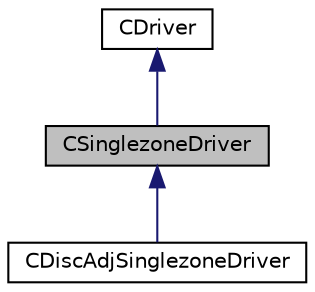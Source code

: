 digraph "CSinglezoneDriver"
{
 // LATEX_PDF_SIZE
  edge [fontname="Helvetica",fontsize="10",labelfontname="Helvetica",labelfontsize="10"];
  node [fontname="Helvetica",fontsize="10",shape=record];
  Node1 [label="CSinglezoneDriver",height=0.2,width=0.4,color="black", fillcolor="grey75", style="filled", fontcolor="black",tooltip="Class for driving single-zone solvers."];
  Node2 -> Node1 [dir="back",color="midnightblue",fontsize="10",style="solid",fontname="Helvetica"];
  Node2 [label="CDriver",height=0.2,width=0.4,color="black", fillcolor="white", style="filled",URL="$classCDriver.html",tooltip="Parent class for driving an iteration of a single or multi-zone problem."];
  Node1 -> Node3 [dir="back",color="midnightblue",fontsize="10",style="solid",fontname="Helvetica"];
  Node3 [label="CDiscAdjSinglezoneDriver",height=0.2,width=0.4,color="black", fillcolor="white", style="filled",URL="$classCDiscAdjSinglezoneDriver.html",tooltip="Class for driving single-zone adjoint solvers."];
}
